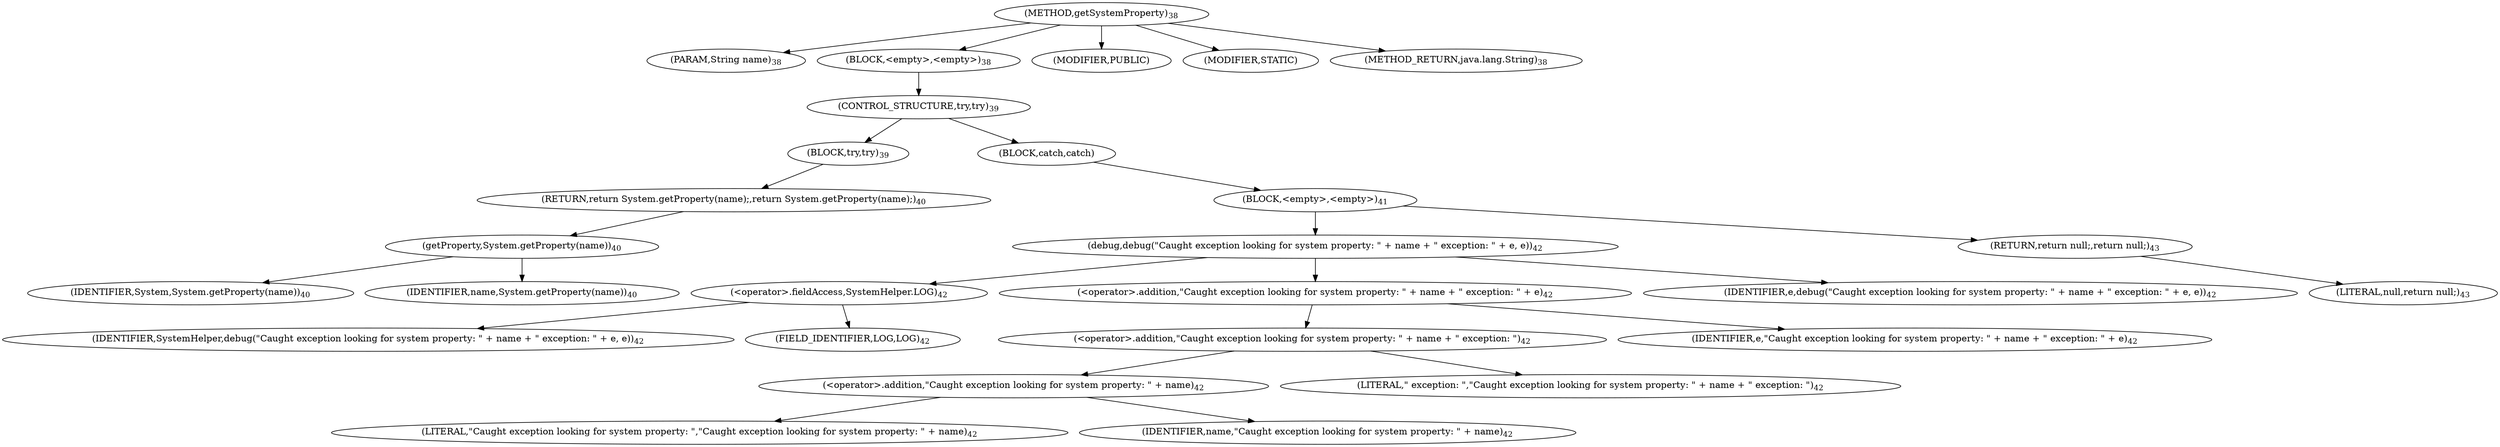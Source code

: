 digraph "getSystemProperty" {  
"26" [label = <(METHOD,getSystemProperty)<SUB>38</SUB>> ]
"27" [label = <(PARAM,String name)<SUB>38</SUB>> ]
"28" [label = <(BLOCK,&lt;empty&gt;,&lt;empty&gt;)<SUB>38</SUB>> ]
"29" [label = <(CONTROL_STRUCTURE,try,try)<SUB>39</SUB>> ]
"30" [label = <(BLOCK,try,try)<SUB>39</SUB>> ]
"31" [label = <(RETURN,return System.getProperty(name);,return System.getProperty(name);)<SUB>40</SUB>> ]
"32" [label = <(getProperty,System.getProperty(name))<SUB>40</SUB>> ]
"33" [label = <(IDENTIFIER,System,System.getProperty(name))<SUB>40</SUB>> ]
"34" [label = <(IDENTIFIER,name,System.getProperty(name))<SUB>40</SUB>> ]
"35" [label = <(BLOCK,catch,catch)> ]
"36" [label = <(BLOCK,&lt;empty&gt;,&lt;empty&gt;)<SUB>41</SUB>> ]
"37" [label = <(debug,debug(&quot;Caught exception looking for system property: &quot; + name + &quot; exception: &quot; + e, e))<SUB>42</SUB>> ]
"38" [label = <(&lt;operator&gt;.fieldAccess,SystemHelper.LOG)<SUB>42</SUB>> ]
"39" [label = <(IDENTIFIER,SystemHelper,debug(&quot;Caught exception looking for system property: &quot; + name + &quot; exception: &quot; + e, e))<SUB>42</SUB>> ]
"40" [label = <(FIELD_IDENTIFIER,LOG,LOG)<SUB>42</SUB>> ]
"41" [label = <(&lt;operator&gt;.addition,&quot;Caught exception looking for system property: &quot; + name + &quot; exception: &quot; + e)<SUB>42</SUB>> ]
"42" [label = <(&lt;operator&gt;.addition,&quot;Caught exception looking for system property: &quot; + name + &quot; exception: &quot;)<SUB>42</SUB>> ]
"43" [label = <(&lt;operator&gt;.addition,&quot;Caught exception looking for system property: &quot; + name)<SUB>42</SUB>> ]
"44" [label = <(LITERAL,&quot;Caught exception looking for system property: &quot;,&quot;Caught exception looking for system property: &quot; + name)<SUB>42</SUB>> ]
"45" [label = <(IDENTIFIER,name,&quot;Caught exception looking for system property: &quot; + name)<SUB>42</SUB>> ]
"46" [label = <(LITERAL,&quot; exception: &quot;,&quot;Caught exception looking for system property: &quot; + name + &quot; exception: &quot;)<SUB>42</SUB>> ]
"47" [label = <(IDENTIFIER,e,&quot;Caught exception looking for system property: &quot; + name + &quot; exception: &quot; + e)<SUB>42</SUB>> ]
"48" [label = <(IDENTIFIER,e,debug(&quot;Caught exception looking for system property: &quot; + name + &quot; exception: &quot; + e, e))<SUB>42</SUB>> ]
"49" [label = <(RETURN,return null;,return null;)<SUB>43</SUB>> ]
"50" [label = <(LITERAL,null,return null;)<SUB>43</SUB>> ]
"51" [label = <(MODIFIER,PUBLIC)> ]
"52" [label = <(MODIFIER,STATIC)> ]
"53" [label = <(METHOD_RETURN,java.lang.String)<SUB>38</SUB>> ]
  "26" -> "27" 
  "26" -> "28" 
  "26" -> "51" 
  "26" -> "52" 
  "26" -> "53" 
  "28" -> "29" 
  "29" -> "30" 
  "29" -> "35" 
  "30" -> "31" 
  "31" -> "32" 
  "32" -> "33" 
  "32" -> "34" 
  "35" -> "36" 
  "36" -> "37" 
  "36" -> "49" 
  "37" -> "38" 
  "37" -> "41" 
  "37" -> "48" 
  "38" -> "39" 
  "38" -> "40" 
  "41" -> "42" 
  "41" -> "47" 
  "42" -> "43" 
  "42" -> "46" 
  "43" -> "44" 
  "43" -> "45" 
  "49" -> "50" 
}

